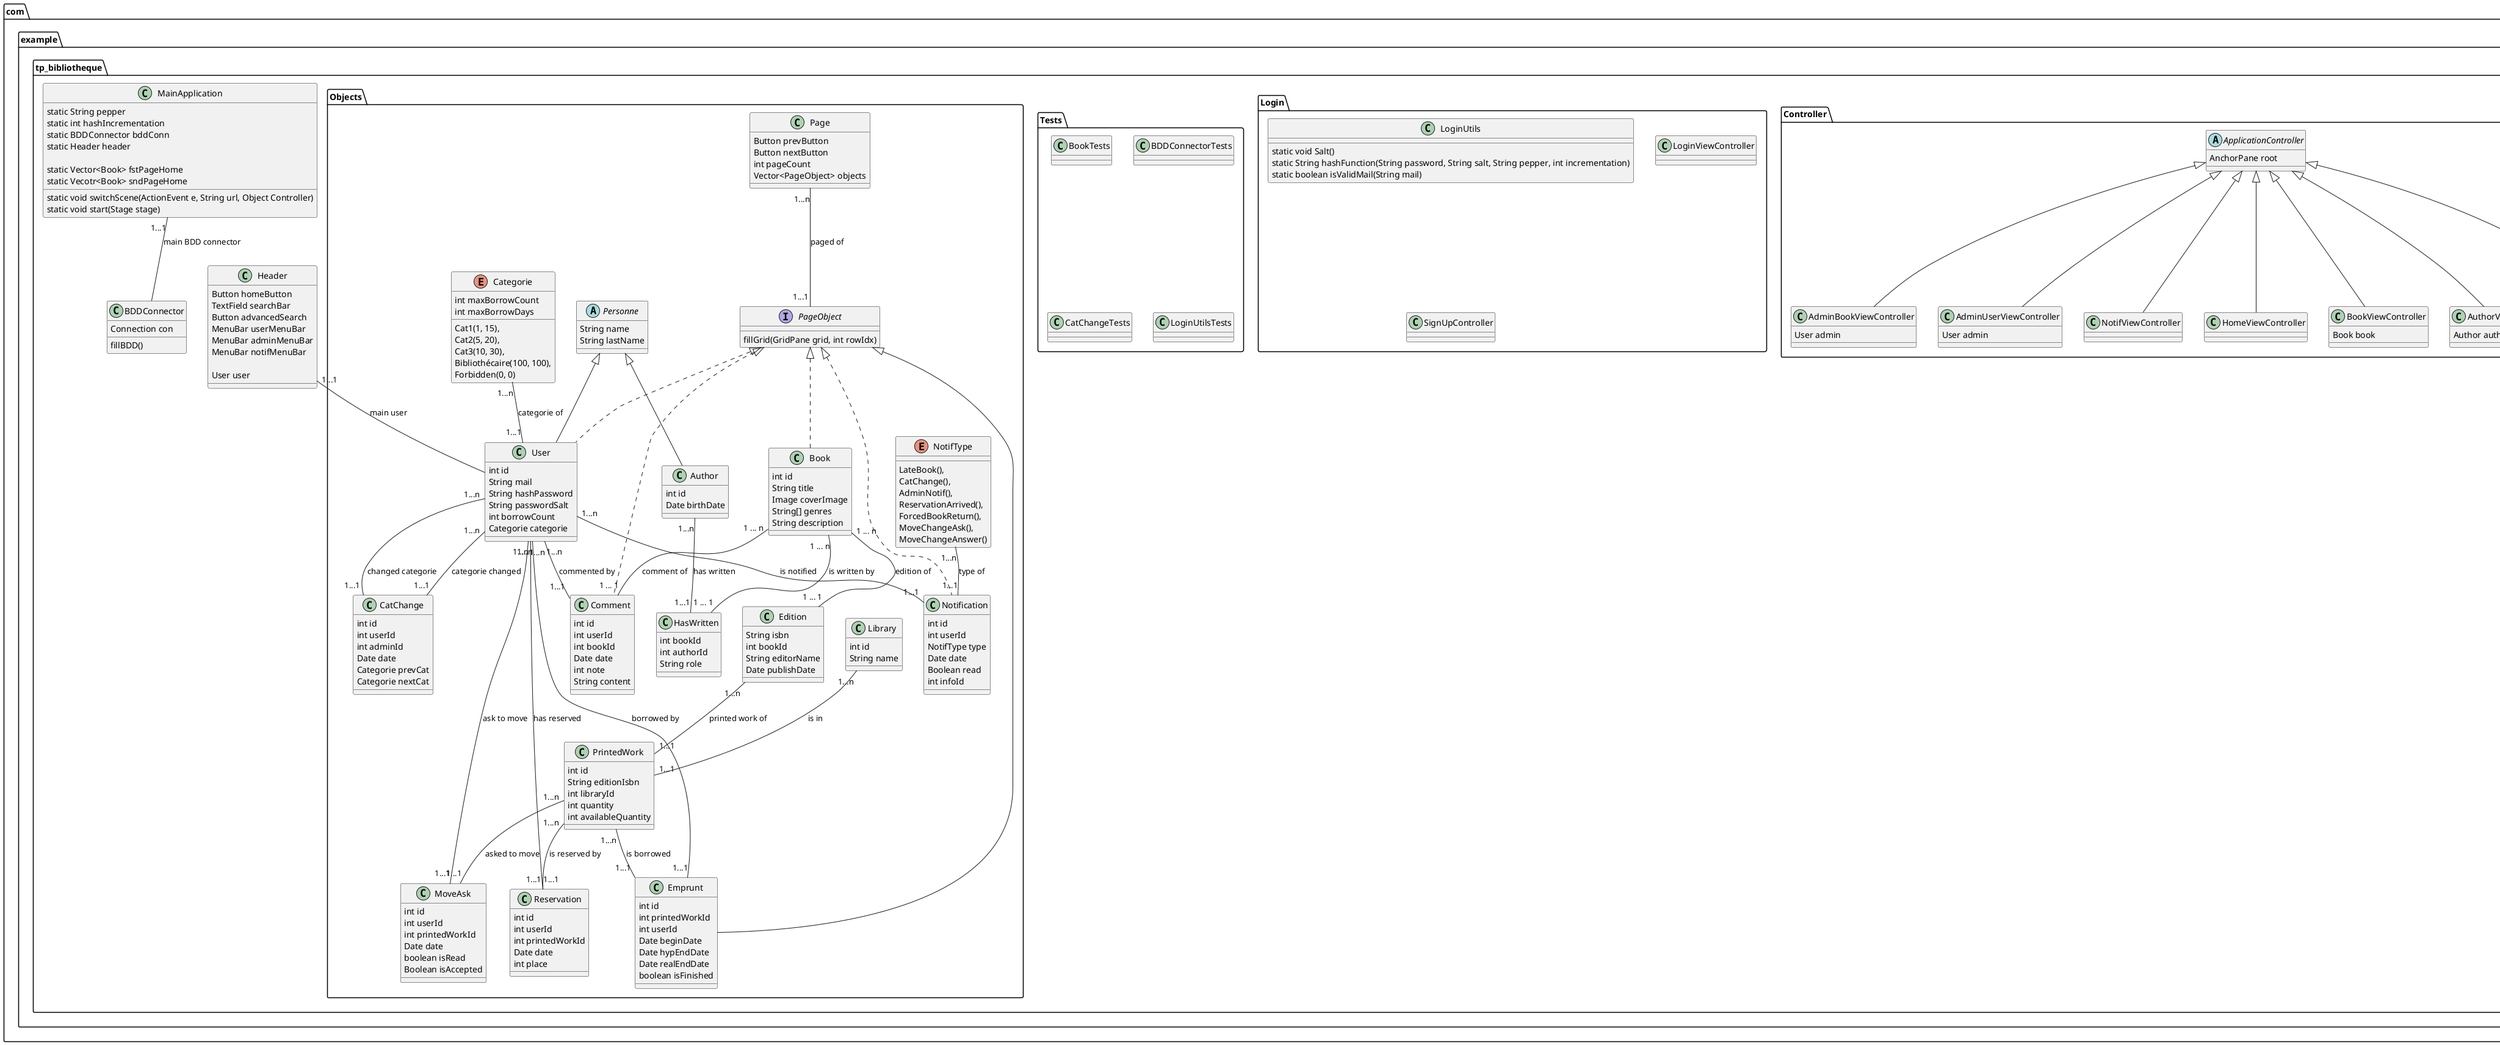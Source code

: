 @startuml

package com.example.tp_bibliotheque {
    class BDDConnector {
        Connection con
        fillBDD()
    }

    class Header {
        Button homeButton
        TextField searchBar
        Button advancedSearch
        MenuBar userMenuBar
        MenuBar adminMenuBar
        MenuBar notifMenuBar

        User user
    }

    class MainApplication {
        static String pepper
        static int hashIncrementation
        static BDDConnector bddConn
        static Header header

        static Vector<Book> fstPageHome
        static Vecotr<Book> sndPageHome

        static void switchScene(ActionEvent e, String url, Object Controller)
        static void start(Stage stage)
    }


    package Objects {
        abstract class Personne {
            String name
            String lastName
        }

        class Author extends Personne {
            int id
            Date birthDate
        }

        class Book implements PageObject {
            int id
            String title
            Image coverImage
            String[] genres
            String description
        }

        class CatChange {
            int id
            int userId
            int adminId
            Date date
            Categorie prevCat
            Categorie nextCat
        }

        enum Categorie {
            Cat1(1, 15),
            Cat2(5, 20),
            Cat3(10, 30),
            Bibliothécaire(100, 100),
            Forbidden(0, 0)

            int maxBorrowCount
            int maxBorrowDays
        }

        class Comment implements PageObject {
            int id
            int userId
            int bookId
            Date date
            int note
            String content
        }

        class Edition {
            String isbn
            int bookId
            String editorName
            Date publishDate
        }

        class Emprunt extends PageObject {
            int id
            int printedWorkId
            int userId
            Date beginDate
            Date hypEndDate
            Date realEndDate
            boolean isFinished
        }

        class HasWritten {
            int bookId
            int authorId
            String role
        }

        class Library {
            int id
            String name
        }

        class MoveAsk {
            int id
            int userId
            int printedWorkId
            Date date
            boolean isRead
            Boolean isAccepted
        }

        enum NotifType {
            LateBook(),
            CatChange(),
            AdminNotif(),
            ReservationArrived(),
            ForcedBookReturn(),
            MoveChangeAsk(),
            MoveChangeAnswer()
        }

        class Notification implements PageObject {
            int id
            int userId
            NotifType type
            Date date
            Boolean read
            int infoId
        }

        class Page {
            Button prevButton
            Button nextButton
            int pageCount
            Vector<PageObject> objects
        }

        interface PageObject {
            fillGrid(GridPane grid, int rowIdx)
        }

        class PrintedWork {
            int id
            String editionIsbn
            int libraryId
            int quantity
            int availableQuantity
        }

        class Reservation {
            int id
            int userId
            int printedWorkId
            Date date
            int place
        }

        class User extends Personne implements PageObject {
            int id
            String mail
            String hashPassword
            String passwordSalt
            int borrowCount
            Categorie categorie
        }
    }



    package Controller {
        abstract class ApplicationController {
            AnchorPane root
        }

        class AdminBookViewController extends ApplicationController {
            User admin
        }

        class AdminUserViewController extends ApplicationController {
            User admin
        }

        class AuthorViewController extends ApplicationController {
            Author author
        }

        class BookViewController extends ApplicationController {
            Book book
        }

        class HomeViewController extends ApplicationController {}
        class NotifViewController extends ApplicationController {}
        class UserViewController extends ApplicationController {
            class ModifSection {}
        }
    }

    package Login {
        class LoginUtils {
            static void Salt()
            static String hashFunction(String password, String salt, String pepper, int incrementation)
            static boolean isValidMail(String mail)
        }

        class LoginViewController {}
        class SignUpController {}
    }

    package Tests {
        class BookTests {}
        class BDDConnectorTests {}
        class CatChangeTests {}
        class LoginUtilsTests {}
    }
}

Book "1 ... n" -- "1 ... 1" Edition : edition of
Book "1 ... n" -- "1 ... 1" HasWritten: is written by
Book "1 ... n" -- "1 ... 1" Comment: comment of

Edition "1...n" -- "1...1" PrintedWork: printed work of

PrintedWork "1...n" -- "1...1" Emprunt : is borrowed
PrintedWork "1...n" -- "1...1" MoveAsk: asked to move
PrintedWork "1...n" -- "1...1" Reservation: is reserved by

Author "1...n" -- "1...1" HasWritten: has written

User "1...n" -- "1...1" Notification: is notified
User "1...n" -- "1...1" Emprunt: borrowed by
User "1...n" -- "1...1" Comment: commented by
User "1...n" -- "1...1" CatChange: categorie changed
User "1...n" -- "1...1" CatChange: changed categorie
User "1...n" -- "1...1" MoveAsk: ask to move
User "1...n" -- "1...1" Reservation: has reserved

Categorie "1...n" -- "1...1" User: categorie of
NotifType "1...n" -- "1...1" Notification: type of

Page "1...n" -- "1...1" PageObject: paged of

Header "1...1" -- User: main user
MainApplication "1...1" -- BDDConnector: main BDD connector

Library "1...n" -- "1...1" PrintedWork: is in

@enduml